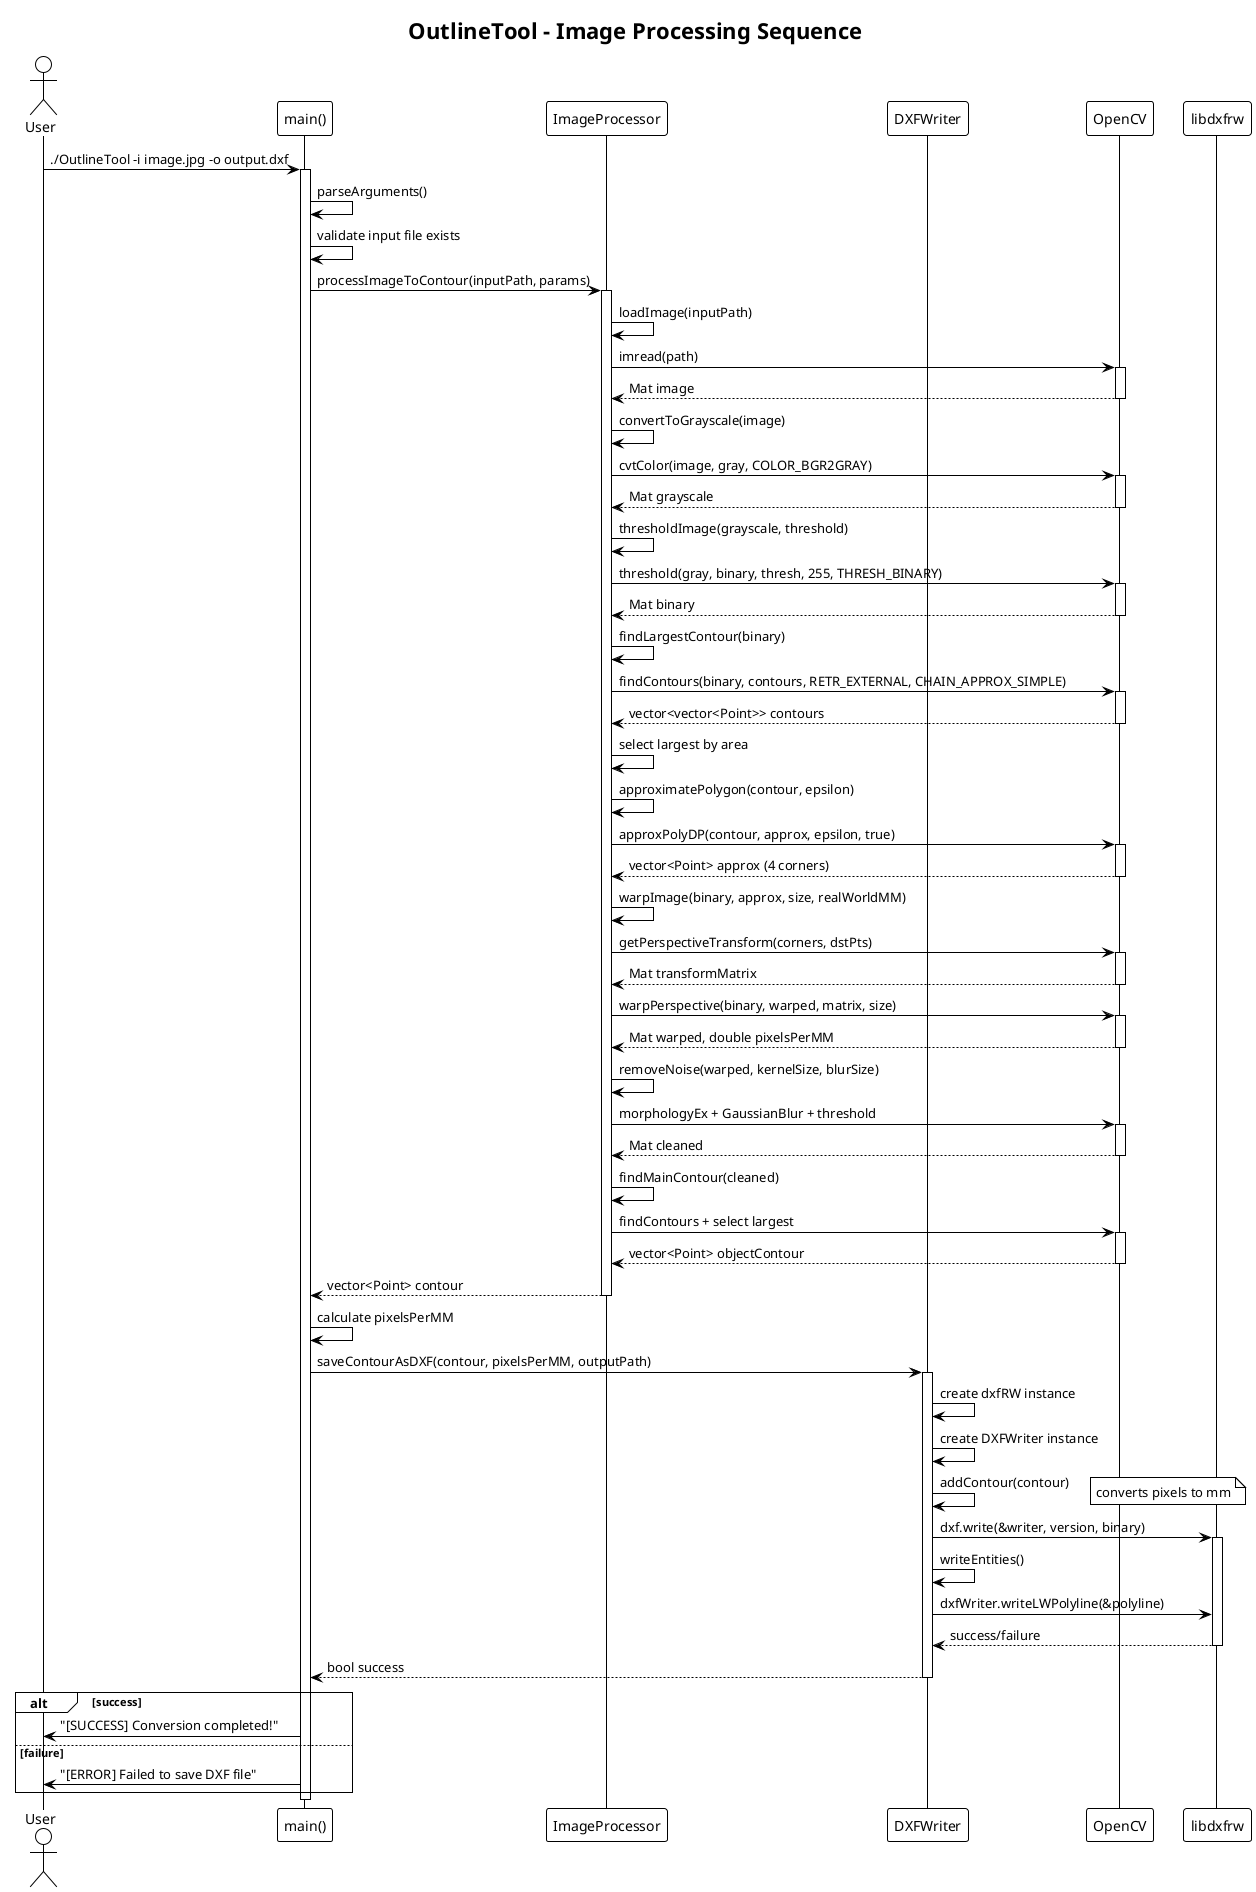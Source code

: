 @startuml OutlineTool-ProcessingSequence
!theme plain
title OutlineTool - Image Processing Sequence

actor User
participant "main()" as Main
participant "ImageProcessor" as IP
participant "DXFWriter" as DXF
participant "OpenCV" as CV
participant "libdxfrw" as LIB

User -> Main : ./OutlineTool -i image.jpg -o output.dxf
activate Main

Main -> Main : parseArguments()
Main -> Main : validate input file exists

Main -> IP : processImageToContour(inputPath, params)
activate IP

IP -> IP : loadImage(inputPath)
IP -> CV : imread(path)
activate CV
CV --> IP : Mat image
deactivate CV

IP -> IP : convertToGrayscale(image)
IP -> CV : cvtColor(image, gray, COLOR_BGR2GRAY)
activate CV
CV --> IP : Mat grayscale
deactivate CV

IP -> IP : thresholdImage(grayscale, threshold)
IP -> CV : threshold(gray, binary, thresh, 255, THRESH_BINARY)
activate CV
CV --> IP : Mat binary
deactivate CV

IP -> IP : findLargestContour(binary)
IP -> CV : findContours(binary, contours, RETR_EXTERNAL, CHAIN_APPROX_SIMPLE)
activate CV
CV --> IP : vector<vector<Point>> contours
deactivate CV
IP -> IP : select largest by area

IP -> IP : approximatePolygon(contour, epsilon)
IP -> CV : approxPolyDP(contour, approx, epsilon, true)
activate CV
CV --> IP : vector<Point> approx (4 corners)
deactivate CV

IP -> IP : warpImage(binary, approx, size, realWorldMM)
IP -> CV : getPerspectiveTransform(corners, dstPts)
activate CV
CV --> IP : Mat transformMatrix
deactivate CV
IP -> CV : warpPerspective(binary, warped, matrix, size)
activate CV
CV --> IP : Mat warped, double pixelsPerMM
deactivate CV

IP -> IP : removeNoise(warped, kernelSize, blurSize)
IP -> CV : morphologyEx + GaussianBlur + threshold
activate CV
CV --> IP : Mat cleaned
deactivate CV

IP -> IP : findMainContour(cleaned)
IP -> CV : findContours + select largest
activate CV
CV --> IP : vector<Point> objectContour
deactivate CV

IP --> Main : vector<Point> contour
deactivate IP

Main -> Main : calculate pixelsPerMM
Main -> DXF : saveContourAsDXF(contour, pixelsPerMM, outputPath)
activate DXF

DXF -> DXF : create dxfRW instance
DXF -> DXF : create DXFWriter instance
DXF -> DXF : addContour(contour)
note right : converts pixels to mm

DXF -> LIB : dxf.write(&writer, version, binary)
activate LIB
DXF -> DXF : writeEntities()
DXF -> LIB : dxfWriter.writeLWPolyline(&polyline)
LIB --> DXF : success/failure
deactivate LIB

DXF --> Main : bool success
deactivate DXF

alt success
    Main -> User : "[SUCCESS] Conversion completed!"
else failure
    Main -> User : "[ERROR] Failed to save DXF file"
end

deactivate Main

@enduml